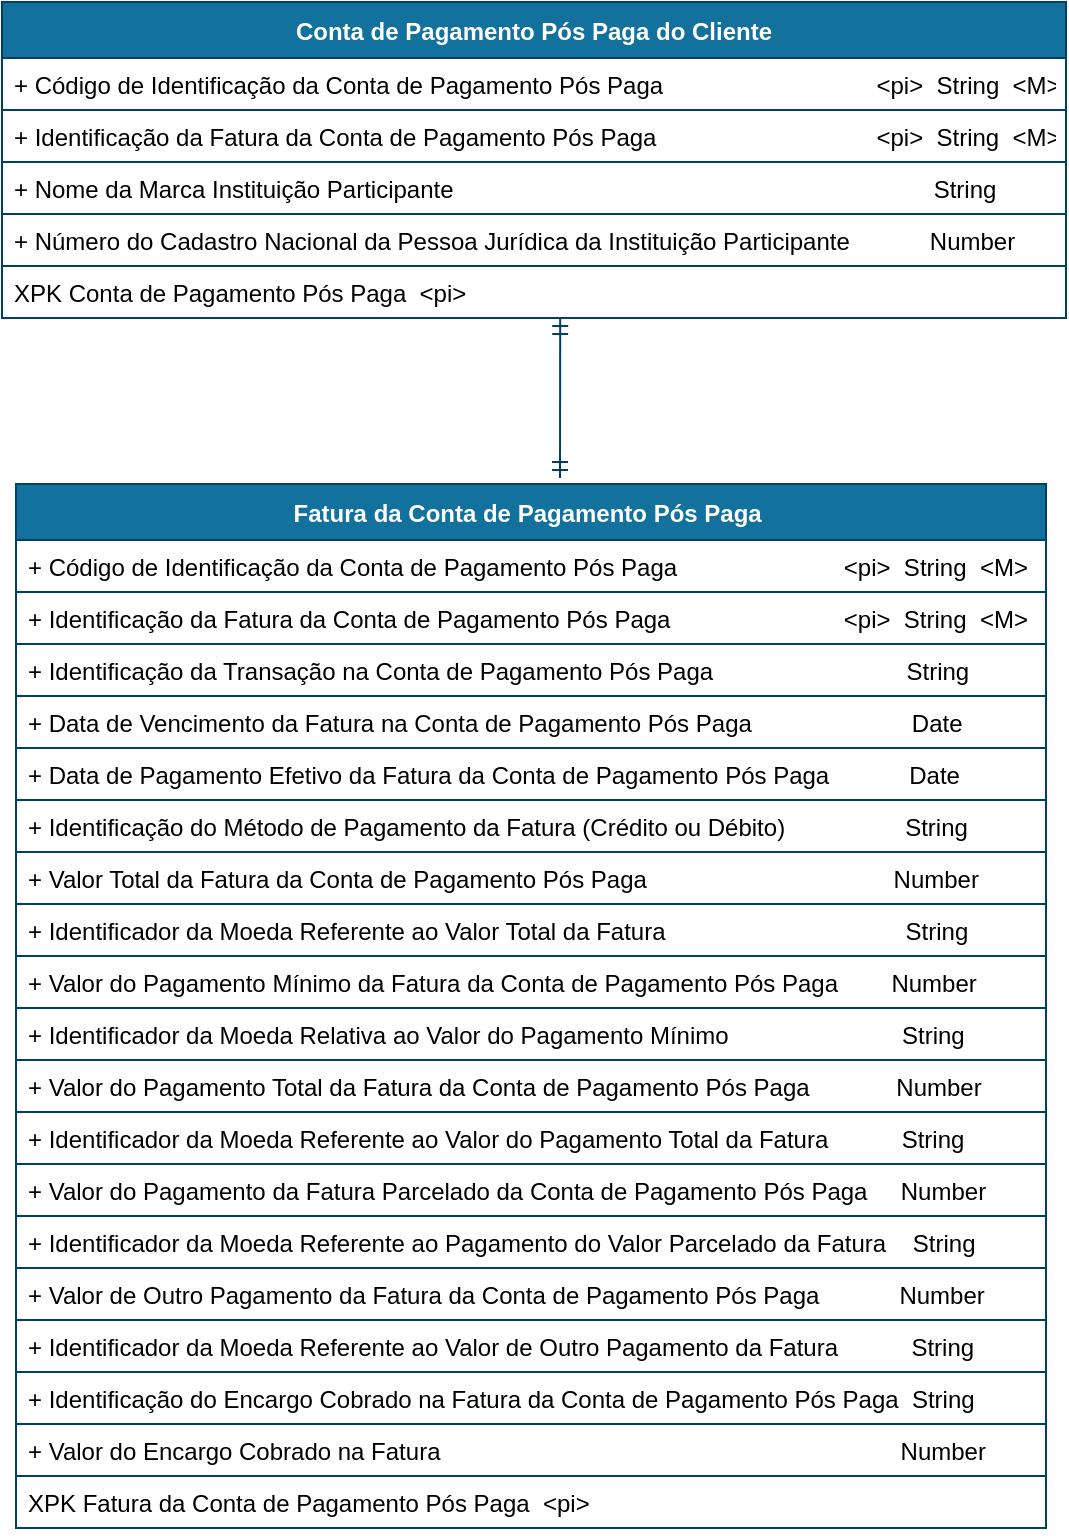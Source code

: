 <mxfile version="14.4.2" type="device"><diagram id="R2lEEEUBdFMjLlhIrx00" name="Balance"><mxGraphModel dx="4422" dy="4244" grid="1" gridSize="10" guides="1" tooltips="1" connect="1" arrows="1" fold="1" page="1" pageScale="1" pageWidth="1169" pageHeight="827" math="0" shadow="0" extFonts="Permanent Marker^https://fonts.googleapis.com/css?family=Permanent+Marker"><root><mxCell id="0"/><mxCell id="1" parent="0"/><mxCell id="AKTEsfnDCdTXs4y5ryZj-23" value="Fatura da Conta de Pagamento Pós Paga " style="swimlane;fontStyle=1;childLayout=stackLayout;horizontal=1;startSize=28;horizontalStack=0;resizeParent=1;resizeParentMax=0;resizeLast=0;collapsible=1;marginBottom=0;rounded=0;shadow=0;comic=0;sketch=0;align=center;html=0;autosize=1;fillColor=#13719E;strokeColor=#003F66;fontColor=#FFFFFF;" parent="1" vertex="1"><mxGeometry x="-2115" y="-3029" width="515" height="522" as="geometry"/></mxCell><mxCell id="mAFrI_xGgpmklqpkXmf_-11" value="+ Código de Identificação da Conta de Pagamento Pós Paga                         &lt;pi&gt;  String  &lt;M&gt;" style="text;fillColor=none;align=left;verticalAlign=top;spacingLeft=4;spacingRight=4;overflow=hidden;rotatable=0;points=[[0,0.5],[1,0.5]];portConstraint=eastwest;strokeColor=#003F66;" parent="AKTEsfnDCdTXs4y5ryZj-23" vertex="1"><mxGeometry y="28" width="515" height="26" as="geometry"/></mxCell><mxCell id="mAFrI_xGgpmklqpkXmf_-12" value="+ Identificação da Fatura da Conta de Pagamento Pós Paga                          &lt;pi&gt;  String  &lt;M&gt;  " style="text;fillColor=none;align=left;verticalAlign=top;spacingLeft=4;spacingRight=4;overflow=hidden;rotatable=0;points=[[0,0.5],[1,0.5]];portConstraint=eastwest;strokeColor=#003F66;" parent="AKTEsfnDCdTXs4y5ryZj-23" vertex="1"><mxGeometry y="54" width="515" height="26" as="geometry"/></mxCell><mxCell id="mAFrI_xGgpmklqpkXmf_-16" value="+ Identificação da Transação na Conta de Pagamento Pós Paga                             String          " style="text;fillColor=none;align=left;verticalAlign=top;spacingLeft=4;spacingRight=4;overflow=hidden;rotatable=0;points=[[0,0.5],[1,0.5]];portConstraint=eastwest;strokeColor=#003F66;" parent="AKTEsfnDCdTXs4y5ryZj-23" vertex="1"><mxGeometry y="80" width="515" height="26" as="geometry"/></mxCell><mxCell id="mAFrI_xGgpmklqpkXmf_-19" value="+ Data de Vencimento da Fatura na Conta de Pagamento Pós Paga                        Date  " style="text;fillColor=none;align=left;verticalAlign=top;spacingLeft=4;spacingRight=4;overflow=hidden;rotatable=0;points=[[0,0.5],[1,0.5]];portConstraint=eastwest;strokeColor=#003F66;" parent="AKTEsfnDCdTXs4y5ryZj-23" vertex="1"><mxGeometry y="106" width="515" height="26" as="geometry"/></mxCell><mxCell id="mAFrI_xGgpmklqpkXmf_-41" value="+ Data de Pagamento Efetivo da Fatura da Conta de Pagamento Pós Paga            Date" style="text;fillColor=none;align=left;verticalAlign=top;spacingLeft=4;spacingRight=4;overflow=hidden;rotatable=0;points=[[0,0.5],[1,0.5]];portConstraint=eastwest;strokeColor=#003F66;" parent="AKTEsfnDCdTXs4y5ryZj-23" vertex="1"><mxGeometry y="132" width="515" height="26" as="geometry"/></mxCell><mxCell id="mAFrI_xGgpmklqpkXmf_-33" value="+ Identificação do Método de Pagamento da Fatura (Crédito ou Débito)                  String    " style="text;fillColor=none;align=left;verticalAlign=top;spacingLeft=4;spacingRight=4;overflow=hidden;rotatable=0;points=[[0,0.5],[1,0.5]];portConstraint=eastwest;strokeColor=#003F66;" parent="AKTEsfnDCdTXs4y5ryZj-23" vertex="1"><mxGeometry y="158" width="515" height="26" as="geometry"/></mxCell><mxCell id="AKTEsfnDCdTXs4y5ryZj-26" value="+ Valor Total da Fatura da Conta de Pagamento Pós Paga                                     Number   " style="text;fillColor=none;align=left;verticalAlign=top;spacingLeft=4;spacingRight=4;overflow=hidden;rotatable=0;points=[[0,0.5],[1,0.5]];portConstraint=eastwest;strokeColor=#003F66;" parent="AKTEsfnDCdTXs4y5ryZj-23" vertex="1"><mxGeometry y="184" width="515" height="26" as="geometry"/></mxCell><mxCell id="AKTEsfnDCdTXs4y5ryZj-27" value="+ Identificador da Moeda Referente ao Valor Total da Fatura                                    String" style="text;fillColor=none;align=left;verticalAlign=top;spacingLeft=4;spacingRight=4;overflow=hidden;rotatable=0;points=[[0,0.5],[1,0.5]];portConstraint=eastwest;strokeColor=#003F66;" parent="AKTEsfnDCdTXs4y5ryZj-23" vertex="1"><mxGeometry y="210" width="515" height="26" as="geometry"/></mxCell><mxCell id="mAFrI_xGgpmklqpkXmf_-17" value="+ Valor do Pagamento Mínimo da Fatura da Conta de Pagamento Pós Paga        Number   " style="text;fillColor=none;align=left;verticalAlign=top;spacingLeft=4;spacingRight=4;overflow=hidden;rotatable=0;points=[[0,0.5],[1,0.5]];portConstraint=eastwest;strokeColor=#003F66;" parent="AKTEsfnDCdTXs4y5ryZj-23" vertex="1"><mxGeometry y="236" width="515" height="26" as="geometry"/></mxCell><mxCell id="mAFrI_xGgpmklqpkXmf_-18" value="+ Identificador da Moeda Relativa ao Valor do Pagamento Mínimo                          String" style="text;fillColor=none;align=left;verticalAlign=top;spacingLeft=4;spacingRight=4;overflow=hidden;rotatable=0;points=[[0,0.5],[1,0.5]];portConstraint=eastwest;strokeColor=#003F66;" parent="AKTEsfnDCdTXs4y5ryZj-23" vertex="1"><mxGeometry y="262" width="515" height="26" as="geometry"/></mxCell><mxCell id="mAFrI_xGgpmklqpkXmf_-46" value="+ Valor do Pagamento Total da Fatura da Conta de Pagamento Pós Paga             Number   " style="text;fillColor=none;align=left;verticalAlign=top;spacingLeft=4;spacingRight=4;overflow=hidden;rotatable=0;points=[[0,0.5],[1,0.5]];portConstraint=eastwest;strokeColor=#003F66;" parent="AKTEsfnDCdTXs4y5ryZj-23" vertex="1"><mxGeometry y="288" width="515" height="26" as="geometry"/></mxCell><mxCell id="mAFrI_xGgpmklqpkXmf_-47" value="+ Identificador da Moeda Referente ao Valor do Pagamento Total da Fatura           String" style="text;fillColor=none;align=left;verticalAlign=top;spacingLeft=4;spacingRight=4;overflow=hidden;rotatable=0;points=[[0,0.5],[1,0.5]];portConstraint=eastwest;strokeColor=#003F66;" parent="AKTEsfnDCdTXs4y5ryZj-23" vertex="1"><mxGeometry y="314" width="515" height="26" as="geometry"/></mxCell><mxCell id="mAFrI_xGgpmklqpkXmf_-53" value="+ Valor do Pagamento da Fatura Parcelado da Conta de Pagamento Pós Paga     Number   " style="text;fillColor=none;align=left;verticalAlign=top;spacingLeft=4;spacingRight=4;overflow=hidden;rotatable=0;points=[[0,0.5],[1,0.5]];portConstraint=eastwest;strokeColor=#003F66;" parent="AKTEsfnDCdTXs4y5ryZj-23" vertex="1"><mxGeometry y="340" width="515" height="26" as="geometry"/></mxCell><mxCell id="mAFrI_xGgpmklqpkXmf_-51" value="+ Identificador da Moeda Referente ao Pagamento do Valor Parcelado da Fatura    String" style="text;fillColor=none;align=left;verticalAlign=top;spacingLeft=4;spacingRight=4;overflow=hidden;rotatable=0;points=[[0,0.5],[1,0.5]];portConstraint=eastwest;strokeColor=#003F66;" parent="AKTEsfnDCdTXs4y5ryZj-23" vertex="1"><mxGeometry y="366" width="515" height="26" as="geometry"/></mxCell><mxCell id="mAFrI_xGgpmklqpkXmf_-48" value="+ Valor de Outro Pagamento da Fatura da Conta de Pagamento Pós Paga            Number   " style="text;fillColor=none;align=left;verticalAlign=top;spacingLeft=4;spacingRight=4;overflow=hidden;rotatable=0;points=[[0,0.5],[1,0.5]];portConstraint=eastwest;strokeColor=#003F66;" parent="AKTEsfnDCdTXs4y5ryZj-23" vertex="1"><mxGeometry y="392" width="515" height="26" as="geometry"/></mxCell><mxCell id="mAFrI_xGgpmklqpkXmf_-54" value="+ Identificador da Moeda Referente ao Valor de Outro Pagamento da Fatura           String" style="text;fillColor=none;align=left;verticalAlign=top;spacingLeft=4;spacingRight=4;overflow=hidden;rotatable=0;points=[[0,0.5],[1,0.5]];portConstraint=eastwest;strokeColor=#003F66;" parent="AKTEsfnDCdTXs4y5ryZj-23" vertex="1"><mxGeometry y="418" width="515" height="26" as="geometry"/></mxCell><mxCell id="mAFrI_xGgpmklqpkXmf_-23" value="+ Identificação do Encargo Cobrado na Fatura da Conta de Pagamento Pós Paga  String    " style="text;fillColor=none;align=left;verticalAlign=top;spacingLeft=4;spacingRight=4;overflow=hidden;rotatable=0;points=[[0,0.5],[1,0.5]];portConstraint=eastwest;strokeColor=#003F66;" parent="AKTEsfnDCdTXs4y5ryZj-23" vertex="1"><mxGeometry y="444" width="515" height="26" as="geometry"/></mxCell><mxCell id="mAFrI_xGgpmklqpkXmf_-28" value="+ Valor do Encargo Cobrado na Fatura                                                                     Number" style="text;fillColor=none;align=left;verticalAlign=top;spacingLeft=4;spacingRight=4;overflow=hidden;rotatable=0;points=[[0,0.5],[1,0.5]];portConstraint=eastwest;strokeColor=#003F66;" parent="AKTEsfnDCdTXs4y5ryZj-23" vertex="1"><mxGeometry y="470" width="515" height="26" as="geometry"/></mxCell><mxCell id="A_sS96_fYXhZjlOhQiYF-3" value="XPK Fatura da Conta de Pagamento Pós Paga  &lt;pi&gt;" style="text;fillColor=none;align=left;verticalAlign=top;spacingLeft=4;spacingRight=4;overflow=hidden;rotatable=0;points=[[0,0.5],[1,0.5]];portConstraint=eastwest;strokeColor=#003F66;" parent="AKTEsfnDCdTXs4y5ryZj-23" vertex="1"><mxGeometry y="496" width="515" height="26" as="geometry"/></mxCell><mxCell id="mAFrI_xGgpmklqpkXmf_-1" value="Conta de Pagamento Pós Paga do Cliente" style="swimlane;fontStyle=1;childLayout=stackLayout;horizontal=1;startSize=28;horizontalStack=0;resizeParent=1;resizeParentMax=0;resizeLast=0;collapsible=1;marginBottom=0;rounded=0;shadow=0;comic=0;sketch=0;align=center;html=0;autosize=1;fillColor=#13719E;strokeColor=#003F66;fontColor=#FFFFFF;" parent="1" vertex="1"><mxGeometry x="-2122" y="-3270" width="532" height="158" as="geometry"/></mxCell><mxCell id="mAFrI_xGgpmklqpkXmf_-2" value="+ Código de Identificação da Conta de Pagamento Pós Paga                                &lt;pi&gt;  String  &lt;M&gt;" style="text;fillColor=none;align=left;verticalAlign=top;spacingLeft=4;spacingRight=4;overflow=hidden;rotatable=0;points=[[0,0.5],[1,0.5]];portConstraint=eastwest;strokeColor=#003F66;" parent="mAFrI_xGgpmklqpkXmf_-1" vertex="1"><mxGeometry y="28" width="532" height="26" as="geometry"/></mxCell><mxCell id="mAFrI_xGgpmklqpkXmf_-3" value="+ Identificação da Fatura da Conta de Pagamento Pós Paga                                 &lt;pi&gt;  String  &lt;M&gt;  " style="text;fillColor=none;align=left;verticalAlign=top;spacingLeft=4;spacingRight=4;overflow=hidden;rotatable=0;points=[[0,0.5],[1,0.5]];portConstraint=eastwest;strokeColor=#003F66;" parent="mAFrI_xGgpmklqpkXmf_-1" vertex="1"><mxGeometry y="54" width="532" height="26" as="geometry"/></mxCell><mxCell id="mAFrI_xGgpmklqpkXmf_-35" value="+ Nome da Marca Instituição Participante                                                                        String    " style="text;fillColor=none;align=left;verticalAlign=top;spacingLeft=4;spacingRight=4;overflow=hidden;rotatable=0;points=[[0,0.5],[1,0.5]];portConstraint=eastwest;strokeColor=#003F66;" parent="mAFrI_xGgpmklqpkXmf_-1" vertex="1"><mxGeometry y="80" width="532" height="26" as="geometry"/></mxCell><mxCell id="mAFrI_xGgpmklqpkXmf_-4" value="+ Número do Cadastro Nacional da Pessoa Jurídica da Instituição Participante            Number  " style="text;fillColor=none;align=left;verticalAlign=top;spacingLeft=4;spacingRight=4;overflow=hidden;rotatable=0;points=[[0,0.5],[1,0.5]];portConstraint=eastwest;strokeColor=#003F66;" parent="mAFrI_xGgpmklqpkXmf_-1" vertex="1"><mxGeometry y="106" width="532" height="26" as="geometry"/></mxCell><mxCell id="mAFrI_xGgpmklqpkXmf_-10" value="XPK Conta de Pagamento Pós Paga  &lt;pi&gt;" style="text;fillColor=none;align=left;verticalAlign=top;spacingLeft=4;spacingRight=4;overflow=hidden;rotatable=0;points=[[0,0.5],[1,0.5]];portConstraint=eastwest;strokeColor=#003F66;" parent="mAFrI_xGgpmklqpkXmf_-1" vertex="1"><mxGeometry y="132" width="532" height="26" as="geometry"/></mxCell><mxCell id="mAFrI_xGgpmklqpkXmf_-55" value="" style="edgeStyle=elbowEdgeStyle;rounded=0;orthogonalLoop=1;jettySize=auto;html=1;startArrow=ERmandOne;startFill=0;endArrow=ERmandOne;endFill=0;strokeColor=#003F66;" parent="1" edge="1"><mxGeometry relative="1" as="geometry"><mxPoint x="-1842.9" y="-3112" as="sourcePoint"/><mxPoint x="-1842.9" y="-3032" as="targetPoint"/></mxGeometry></mxCell></root></mxGraphModel></diagram></mxfile>